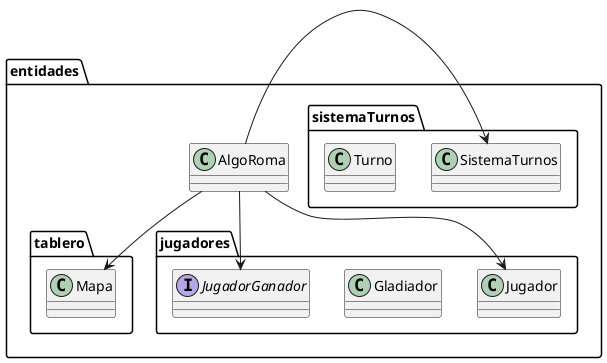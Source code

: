@startuml algoRoma

package entidades{
    class AlgoRoma

    package tablero{
        class Mapa
    }

    package jugadores{
        class Jugador
        class Gladiador
        interface JugadorGanador
    }

    package sistemaTurnos{
        class SistemaTurnos
        class Turno
    }
}

AlgoRoma --> Mapa
AlgoRoma --> Jugador
AlgoRoma --> JugadorGanador
AlgoRoma -> SistemaTurnos

@enduml
